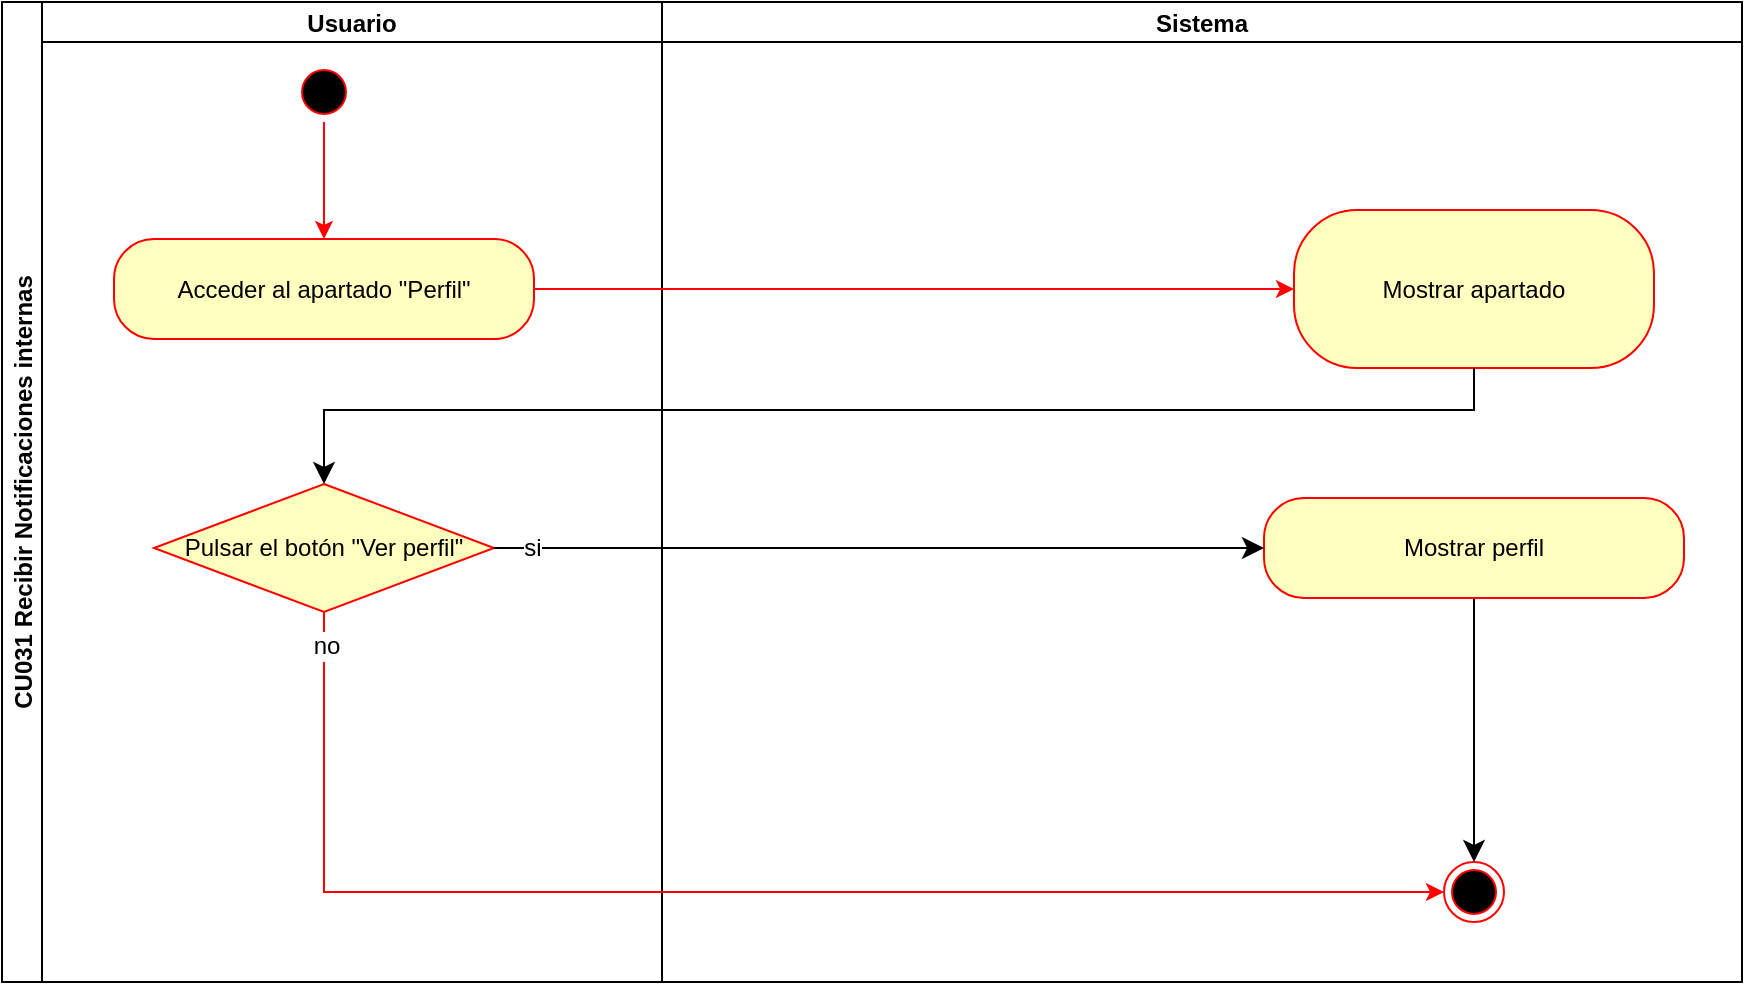 <mxfile version="27.1.6">
  <diagram name="Página-1" id="IpmAKofrDw2QBqaIdOL2">
    <mxGraphModel grid="1" page="1" gridSize="10" guides="1" tooltips="1" connect="1" arrows="1" fold="1" pageScale="1" pageWidth="827" pageHeight="1169" math="0" shadow="0">
      <root>
        <mxCell id="0" />
        <mxCell id="1" parent="0" />
        <mxCell id="emeNvtZWzEPwYmurZ9CY-1" value="CU031 Recibir Notificaciones internas" style="swimlane;childLayout=stackLayout;resizeParent=1;resizeParentMax=0;startSize=20;horizontal=0;horizontalStack=1;" vertex="1" parent="1">
          <mxGeometry x="24" y="-1044" width="870" height="490" as="geometry">
            <mxRectangle x="200" y="80" width="40" height="50" as="alternateBounds" />
          </mxGeometry>
        </mxCell>
        <mxCell id="emeNvtZWzEPwYmurZ9CY-4" value="Usuario" style="swimlane;startSize=20;" vertex="1" parent="emeNvtZWzEPwYmurZ9CY-1">
          <mxGeometry x="20" width="310" height="490" as="geometry" />
        </mxCell>
        <mxCell id="QA8IRypYu4qGjrA7JDfg-31" style="edgeStyle=orthogonalEdgeStyle;rounded=0;orthogonalLoop=1;jettySize=auto;html=1;exitX=0.5;exitY=1;exitDx=0;exitDy=0;entryX=0.5;entryY=0;entryDx=0;entryDy=0;fillColor=#FF0000;strokeColor=#FF0000;" edge="1" parent="emeNvtZWzEPwYmurZ9CY-4" source="emeNvtZWzEPwYmurZ9CY-5" target="QA8IRypYu4qGjrA7JDfg-12">
          <mxGeometry relative="1" as="geometry" />
        </mxCell>
        <mxCell id="emeNvtZWzEPwYmurZ9CY-5" value="" style="ellipse;html=1;shape=startState;fillColor=#000000;strokeColor=#ff0000;fillStyle=auto;" vertex="1" parent="emeNvtZWzEPwYmurZ9CY-4">
          <mxGeometry x="126" y="30" width="30" height="30" as="geometry" />
        </mxCell>
        <mxCell id="emeNvtZWzEPwYmurZ9CY-79" style="edgeStyle=orthogonalEdgeStyle;rounded=0;orthogonalLoop=1;jettySize=auto;html=1;entryX=0;entryY=0.5;entryDx=0;entryDy=0;strokeColor=#FF0000;" edge="1" parent="emeNvtZWzEPwYmurZ9CY-4">
          <mxGeometry relative="1" as="geometry">
            <Array as="points">
              <mxPoint x="106" y="871" />
              <mxPoint x="106" y="652" />
            </Array>
            <mxPoint x="135" y="652" as="targetPoint" />
          </mxGeometry>
        </mxCell>
        <mxCell id="QA8IRypYu4qGjrA7JDfg-12" value="Acceder al apartado &quot;Perfil&quot;" style="rounded=1;whiteSpace=wrap;html=1;arcSize=40;fontColor=#000000;fillColor=#ffffc0;strokeColor=#ff0000;" vertex="1" parent="emeNvtZWzEPwYmurZ9CY-4">
          <mxGeometry x="36" y="118.5" width="210" height="50" as="geometry" />
        </mxCell>
        <mxCell id="Yc0DW5CtS3ACfG-L13lO-3" value="Pulsar el botón &quot;Ver perfil&quot;" style="rhombus;whiteSpace=wrap;html=1;fontColor=#000000;fillColor=#ffffc0;strokeColor=#ff0000;" vertex="1" parent="emeNvtZWzEPwYmurZ9CY-4">
          <mxGeometry x="56" y="241" width="170" height="64" as="geometry" />
        </mxCell>
        <mxCell id="emeNvtZWzEPwYmurZ9CY-8" value="Sistema" style="swimlane;startSize=20;" vertex="1" parent="emeNvtZWzEPwYmurZ9CY-1">
          <mxGeometry x="330" width="540" height="490" as="geometry" />
        </mxCell>
        <mxCell id="ycTayPr6X4MgAZ-6NEUM-33" value="Mostrar apartado" style="rounded=1;whiteSpace=wrap;html=1;arcSize=40;fontColor=#000000;fillColor=#ffffc0;strokeColor=#ff0000;" vertex="1" parent="emeNvtZWzEPwYmurZ9CY-8">
          <mxGeometry x="316" y="104" width="180" height="79" as="geometry" />
        </mxCell>
        <mxCell id="emeNvtZWzEPwYmurZ9CY-17" value="" style="ellipse;html=1;shape=endState;fillColor=#000000;strokeColor=#ff0000;" vertex="1" parent="emeNvtZWzEPwYmurZ9CY-8">
          <mxGeometry x="391" y="430" width="30" height="30" as="geometry" />
        </mxCell>
        <mxCell id="Yc0DW5CtS3ACfG-L13lO-13" style="edgeStyle=orthogonalEdgeStyle;rounded=0;orthogonalLoop=1;jettySize=auto;html=1;entryX=0.5;entryY=0;entryDx=0;entryDy=0;fontSize=12;startSize=8;endSize=8;" edge="1" parent="emeNvtZWzEPwYmurZ9CY-8" source="Yc0DW5CtS3ACfG-L13lO-1" target="emeNvtZWzEPwYmurZ9CY-17">
          <mxGeometry relative="1" as="geometry" />
        </mxCell>
        <mxCell id="Yc0DW5CtS3ACfG-L13lO-1" value="Mostrar perfil" style="rounded=1;whiteSpace=wrap;html=1;arcSize=40;fontColor=#000000;fillColor=#ffffc0;strokeColor=#ff0000;" vertex="1" parent="emeNvtZWzEPwYmurZ9CY-8">
          <mxGeometry x="301" y="248" width="210" height="50" as="geometry" />
        </mxCell>
        <mxCell id="QA8IRypYu4qGjrA7JDfg-32" style="edgeStyle=orthogonalEdgeStyle;rounded=0;orthogonalLoop=1;jettySize=auto;html=1;exitX=1;exitY=0.5;exitDx=0;exitDy=0;entryX=0;entryY=0.5;entryDx=0;entryDy=0;fillColor=#FF0000;strokeColor=#FF0000;" edge="1" parent="emeNvtZWzEPwYmurZ9CY-1" source="QA8IRypYu4qGjrA7JDfg-12" target="ycTayPr6X4MgAZ-6NEUM-33">
          <mxGeometry relative="1" as="geometry">
            <mxPoint x="1091" y="169.5" as="targetPoint" />
            <Array as="points">
              <mxPoint x="556" y="144" />
              <mxPoint x="936" y="144" />
            </Array>
          </mxGeometry>
        </mxCell>
        <mxCell id="Yc0DW5CtS3ACfG-L13lO-8" style="edgeStyle=orthogonalEdgeStyle;rounded=0;orthogonalLoop=1;jettySize=auto;html=1;entryX=0;entryY=0.5;entryDx=0;entryDy=0;fontSize=12;startSize=8;endSize=8;" edge="1" parent="emeNvtZWzEPwYmurZ9CY-1" source="Yc0DW5CtS3ACfG-L13lO-3" target="Yc0DW5CtS3ACfG-L13lO-1">
          <mxGeometry relative="1" as="geometry" />
        </mxCell>
        <mxCell id="Yc0DW5CtS3ACfG-L13lO-14" value="si" style="edgeLabel;html=1;align=center;verticalAlign=middle;resizable=0;points=[];fontSize=12;" connectable="0" vertex="1" parent="Yc0DW5CtS3ACfG-L13lO-8">
          <mxGeometry x="-0.9" y="-2" relative="1" as="geometry">
            <mxPoint y="-2" as="offset" />
          </mxGeometry>
        </mxCell>
        <mxCell id="QA8IRypYu4qGjrA7JDfg-60" style="edgeStyle=orthogonalEdgeStyle;rounded=0;orthogonalLoop=1;jettySize=auto;html=1;exitX=0.5;exitY=1;exitDx=0;exitDy=0;entryX=0;entryY=0.5;entryDx=0;entryDy=0;strokeColor=#FF0000;" edge="1" parent="emeNvtZWzEPwYmurZ9CY-1" source="Yc0DW5CtS3ACfG-L13lO-3" target="emeNvtZWzEPwYmurZ9CY-17">
          <mxGeometry relative="1" as="geometry">
            <mxPoint x="1440" y="784" as="sourcePoint" />
          </mxGeometry>
        </mxCell>
        <mxCell id="Yc0DW5CtS3ACfG-L13lO-15" value="no" style="edgeLabel;html=1;align=center;verticalAlign=middle;resizable=0;points=[];fontSize=12;" connectable="0" vertex="1" parent="QA8IRypYu4qGjrA7JDfg-60">
          <mxGeometry x="-0.951" y="1" relative="1" as="geometry">
            <mxPoint as="offset" />
          </mxGeometry>
        </mxCell>
        <mxCell id="Yc0DW5CtS3ACfG-L13lO-17" style="edgeStyle=orthogonalEdgeStyle;rounded=0;orthogonalLoop=1;jettySize=auto;html=1;entryX=0.5;entryY=0;entryDx=0;entryDy=0;fontSize=12;startSize=8;endSize=8;" edge="1" parent="emeNvtZWzEPwYmurZ9CY-1" source="ycTayPr6X4MgAZ-6NEUM-33" target="Yc0DW5CtS3ACfG-L13lO-3">
          <mxGeometry relative="1" as="geometry">
            <Array as="points">
              <mxPoint x="736" y="204" />
              <mxPoint x="161" y="204" />
            </Array>
          </mxGeometry>
        </mxCell>
      </root>
    </mxGraphModel>
  </diagram>
</mxfile>
